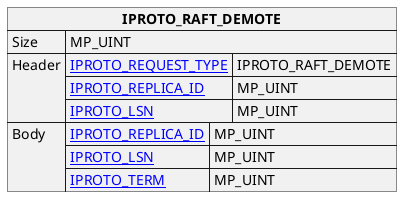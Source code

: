 @startuml

skinparam map {
    HyperlinkColor #0077FF
    FontColor #313131
    BorderColor #313131
    BackgroundColor transparent
}

json "**IPROTO_RAFT_DEMOTE**" as demote {
    "Size": "MP_UINT",
    "Header": {
      "[[https://tarantool.io/en/doc/latest/dev_guide/internals/iproto/keys IPROTO_REQUEST_TYPE]]": "IPROTO_RAFT_DEMOTE",
      "[[https://tarantool.io/en/doc/latest/dev_guide/internals/iproto/keys IPROTO_REPLICA_ID]]": "MP_UINT",
      "[[https://tarantool.io/en/doc/latest/dev_guide/internals/iproto/keys IPROTO_LSN]]": "MP_UINT"
    },
    "Body": {
      "[[https://tarantool.io/en/doc/latest/dev_guide/internals/iproto/keys IPROTO_REPLICA_ID]]": "MP_UINT",
      "[[https://tarantool.io/en/doc/latest/dev_guide/internals/iproto/keys IPROTO_LSN]]": "MP_UINT",
      "[[https://tarantool.io/en/doc/latest/dev_guide/internals/iproto/keys IPROTO_TERM]]": "MP_UINT"
    }
}

@enduml
